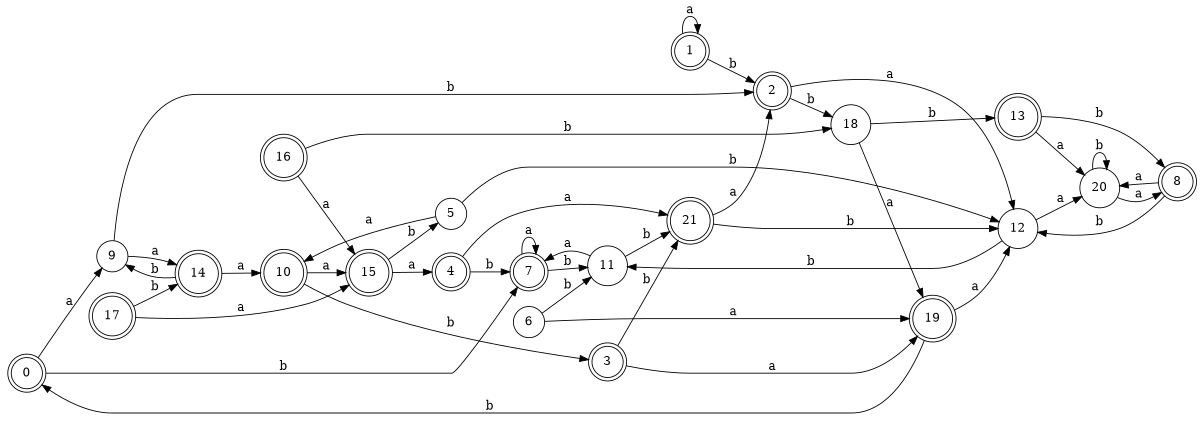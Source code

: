 digraph n18_3 {
__start0 [label="" shape="none"];

rankdir=LR;
size="8,5";

s0 [style="rounded,filled", color="black", fillcolor="white" shape="doublecircle", label="0"];
s1 [style="rounded,filled", color="black", fillcolor="white" shape="doublecircle", label="1"];
s2 [style="rounded,filled", color="black", fillcolor="white" shape="doublecircle", label="2"];
s3 [style="rounded,filled", color="black", fillcolor="white" shape="doublecircle", label="3"];
s4 [style="rounded,filled", color="black", fillcolor="white" shape="doublecircle", label="4"];
s5 [style="filled", color="black", fillcolor="white" shape="circle", label="5"];
s6 [style="filled", color="black", fillcolor="white" shape="circle", label="6"];
s7 [style="rounded,filled", color="black", fillcolor="white" shape="doublecircle", label="7"];
s8 [style="rounded,filled", color="black", fillcolor="white" shape="doublecircle", label="8"];
s9 [style="filled", color="black", fillcolor="white" shape="circle", label="9"];
s10 [style="rounded,filled", color="black", fillcolor="white" shape="doublecircle", label="10"];
s11 [style="filled", color="black", fillcolor="white" shape="circle", label="11"];
s12 [style="filled", color="black", fillcolor="white" shape="circle", label="12"];
s13 [style="rounded,filled", color="black", fillcolor="white" shape="doublecircle", label="13"];
s14 [style="rounded,filled", color="black", fillcolor="white" shape="doublecircle", label="14"];
s15 [style="rounded,filled", color="black", fillcolor="white" shape="doublecircle", label="15"];
s16 [style="rounded,filled", color="black", fillcolor="white" shape="doublecircle", label="16"];
s17 [style="rounded,filled", color="black", fillcolor="white" shape="doublecircle", label="17"];
s18 [style="filled", color="black", fillcolor="white" shape="circle", label="18"];
s19 [style="rounded,filled", color="black", fillcolor="white" shape="doublecircle", label="19"];
s20 [style="filled", color="black", fillcolor="white" shape="circle", label="20"];
s21 [style="rounded,filled", color="black", fillcolor="white" shape="doublecircle", label="21"];
s0 -> s9 [label="a"];
s0 -> s7 [label="b"];
s1 -> s1 [label="a"];
s1 -> s2 [label="b"];
s2 -> s12 [label="a"];
s2 -> s18 [label="b"];
s3 -> s19 [label="a"];
s3 -> s21 [label="b"];
s4 -> s21 [label="a"];
s4 -> s7 [label="b"];
s5 -> s10 [label="a"];
s5 -> s12 [label="b"];
s6 -> s19 [label="a"];
s6 -> s11 [label="b"];
s7 -> s7 [label="a"];
s7 -> s11 [label="b"];
s8 -> s20 [label="a"];
s8 -> s12 [label="b"];
s9 -> s14 [label="a"];
s9 -> s2 [label="b"];
s10 -> s15 [label="a"];
s10 -> s3 [label="b"];
s11 -> s7 [label="a"];
s11 -> s21 [label="b"];
s12 -> s20 [label="a"];
s12 -> s11 [label="b"];
s13 -> s20 [label="a"];
s13 -> s8 [label="b"];
s14 -> s10 [label="a"];
s14 -> s9 [label="b"];
s15 -> s4 [label="a"];
s15 -> s5 [label="b"];
s16 -> s15 [label="a"];
s16 -> s18 [label="b"];
s17 -> s15 [label="a"];
s17 -> s14 [label="b"];
s18 -> s19 [label="a"];
s18 -> s13 [label="b"];
s19 -> s12 [label="a"];
s19 -> s0 [label="b"];
s20 -> s8 [label="a"];
s20 -> s20 [label="b"];
s21 -> s2 [label="a"];
s21 -> s12 [label="b"];

}